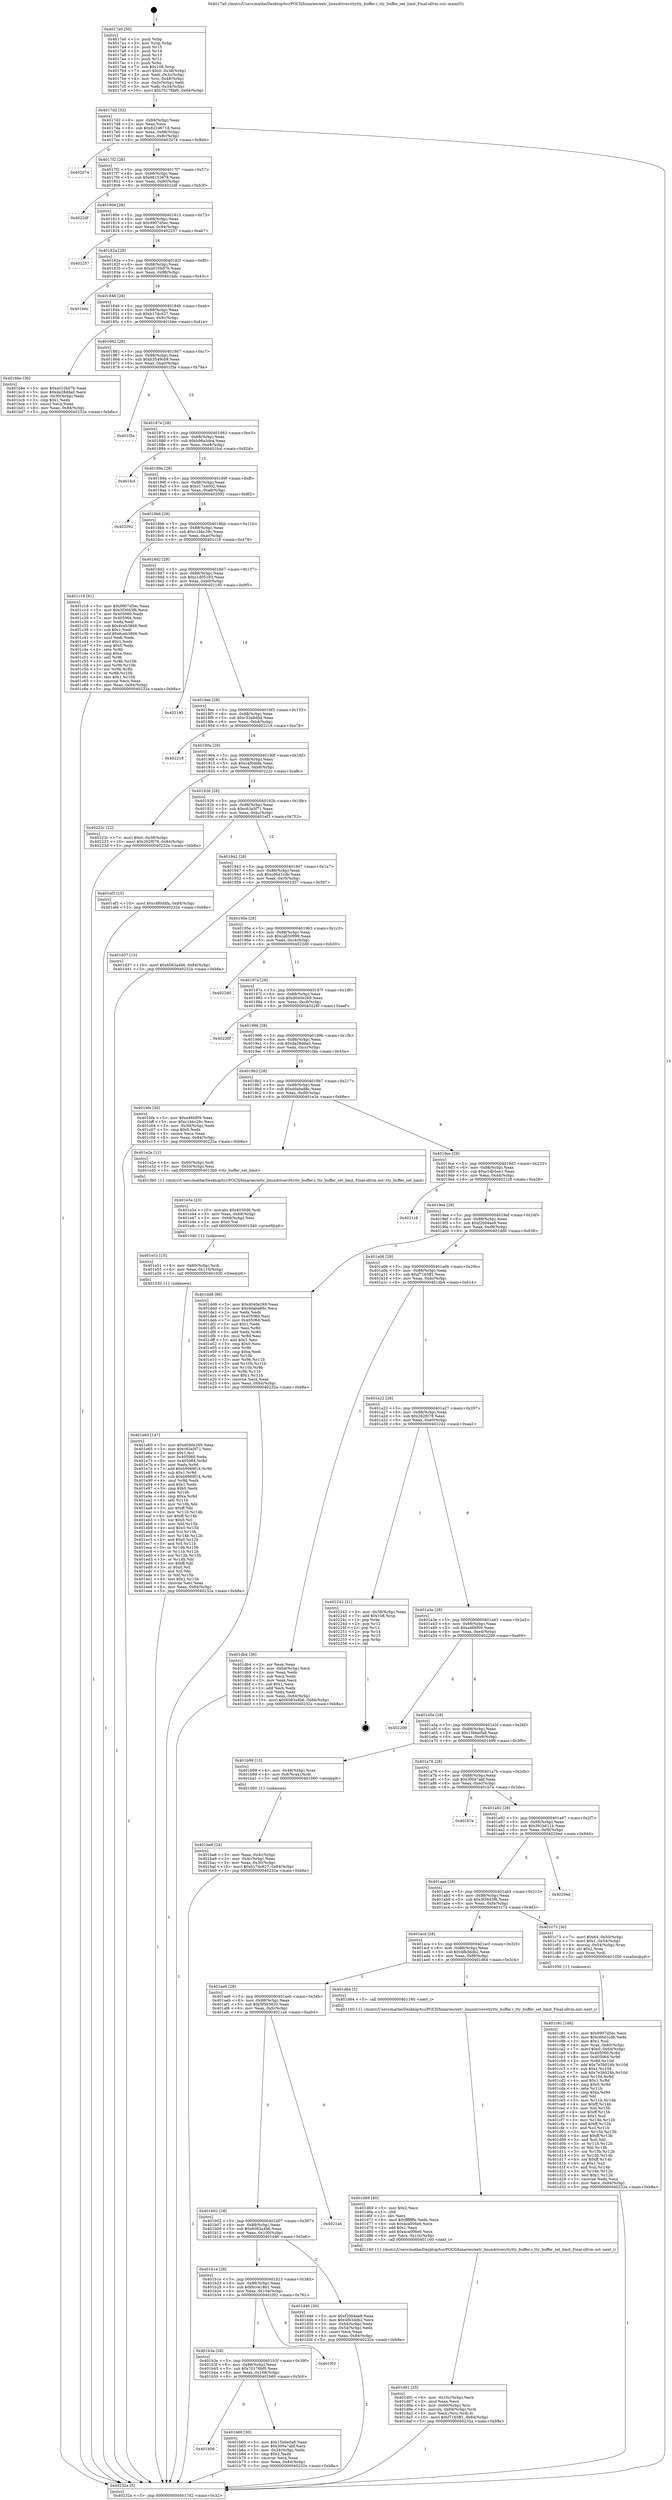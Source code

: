 digraph "0x4017a0" {
  label = "0x4017a0 (/mnt/c/Users/mathe/Desktop/tcc/POCII/binaries/extr_linuxdriversttytty_buffer.c_tty_buffer_set_limit_Final-ollvm.out::main(0))"
  labelloc = "t"
  node[shape=record]

  Entry [label="",width=0.3,height=0.3,shape=circle,fillcolor=black,style=filled]
  "0x4017d2" [label="{
     0x4017d2 [32]\l
     | [instrs]\l
     &nbsp;&nbsp;0x4017d2 \<+6\>: mov -0x84(%rbp),%eax\l
     &nbsp;&nbsp;0x4017d8 \<+2\>: mov %eax,%ecx\l
     &nbsp;&nbsp;0x4017da \<+6\>: sub $0x82246718,%ecx\l
     &nbsp;&nbsp;0x4017e0 \<+6\>: mov %eax,-0x88(%rbp)\l
     &nbsp;&nbsp;0x4017e6 \<+6\>: mov %ecx,-0x8c(%rbp)\l
     &nbsp;&nbsp;0x4017ec \<+6\>: je 0000000000402074 \<main+0x8d4\>\l
  }"]
  "0x402074" [label="{
     0x402074\l
  }", style=dashed]
  "0x4017f2" [label="{
     0x4017f2 [28]\l
     | [instrs]\l
     &nbsp;&nbsp;0x4017f2 \<+5\>: jmp 00000000004017f7 \<main+0x57\>\l
     &nbsp;&nbsp;0x4017f7 \<+6\>: mov -0x88(%rbp),%eax\l
     &nbsp;&nbsp;0x4017fd \<+5\>: sub $0x98152678,%eax\l
     &nbsp;&nbsp;0x401802 \<+6\>: mov %eax,-0x90(%rbp)\l
     &nbsp;&nbsp;0x401808 \<+6\>: je 00000000004022df \<main+0xb3f\>\l
  }"]
  Exit [label="",width=0.3,height=0.3,shape=circle,fillcolor=black,style=filled,peripheries=2]
  "0x4022df" [label="{
     0x4022df\l
  }", style=dashed]
  "0x40180e" [label="{
     0x40180e [28]\l
     | [instrs]\l
     &nbsp;&nbsp;0x40180e \<+5\>: jmp 0000000000401813 \<main+0x73\>\l
     &nbsp;&nbsp;0x401813 \<+6\>: mov -0x88(%rbp),%eax\l
     &nbsp;&nbsp;0x401819 \<+5\>: sub $0x9907d5ec,%eax\l
     &nbsp;&nbsp;0x40181e \<+6\>: mov %eax,-0x94(%rbp)\l
     &nbsp;&nbsp;0x401824 \<+6\>: je 0000000000402257 \<main+0xab7\>\l
  }"]
  "0x401e60" [label="{
     0x401e60 [147]\l
     | [instrs]\l
     &nbsp;&nbsp;0x401e60 \<+5\>: mov $0xd040e269,%eax\l
     &nbsp;&nbsp;0x401e65 \<+5\>: mov $0xc63a5f71,%esi\l
     &nbsp;&nbsp;0x401e6a \<+2\>: mov $0x1,%cl\l
     &nbsp;&nbsp;0x401e6c \<+7\>: mov 0x405060,%edx\l
     &nbsp;&nbsp;0x401e73 \<+8\>: mov 0x405064,%r8d\l
     &nbsp;&nbsp;0x401e7b \<+3\>: mov %edx,%r9d\l
     &nbsp;&nbsp;0x401e7e \<+7\>: add $0xb9969f14,%r9d\l
     &nbsp;&nbsp;0x401e85 \<+4\>: sub $0x1,%r9d\l
     &nbsp;&nbsp;0x401e89 \<+7\>: sub $0xb9969f14,%r9d\l
     &nbsp;&nbsp;0x401e90 \<+4\>: imul %r9d,%edx\l
     &nbsp;&nbsp;0x401e94 \<+3\>: and $0x1,%edx\l
     &nbsp;&nbsp;0x401e97 \<+3\>: cmp $0x0,%edx\l
     &nbsp;&nbsp;0x401e9a \<+4\>: sete %r10b\l
     &nbsp;&nbsp;0x401e9e \<+4\>: cmp $0xa,%r8d\l
     &nbsp;&nbsp;0x401ea2 \<+4\>: setl %r11b\l
     &nbsp;&nbsp;0x401ea6 \<+3\>: mov %r10b,%bl\l
     &nbsp;&nbsp;0x401ea9 \<+3\>: xor $0xff,%bl\l
     &nbsp;&nbsp;0x401eac \<+3\>: mov %r11b,%r14b\l
     &nbsp;&nbsp;0x401eaf \<+4\>: xor $0xff,%r14b\l
     &nbsp;&nbsp;0x401eb3 \<+3\>: xor $0x0,%cl\l
     &nbsp;&nbsp;0x401eb6 \<+3\>: mov %bl,%r15b\l
     &nbsp;&nbsp;0x401eb9 \<+4\>: and $0x0,%r15b\l
     &nbsp;&nbsp;0x401ebd \<+3\>: and %cl,%r10b\l
     &nbsp;&nbsp;0x401ec0 \<+3\>: mov %r14b,%r12b\l
     &nbsp;&nbsp;0x401ec3 \<+4\>: and $0x0,%r12b\l
     &nbsp;&nbsp;0x401ec7 \<+3\>: and %cl,%r11b\l
     &nbsp;&nbsp;0x401eca \<+3\>: or %r10b,%r15b\l
     &nbsp;&nbsp;0x401ecd \<+3\>: or %r11b,%r12b\l
     &nbsp;&nbsp;0x401ed0 \<+3\>: xor %r12b,%r15b\l
     &nbsp;&nbsp;0x401ed3 \<+3\>: or %r14b,%bl\l
     &nbsp;&nbsp;0x401ed6 \<+3\>: xor $0xff,%bl\l
     &nbsp;&nbsp;0x401ed9 \<+3\>: or $0x0,%cl\l
     &nbsp;&nbsp;0x401edc \<+2\>: and %cl,%bl\l
     &nbsp;&nbsp;0x401ede \<+3\>: or %bl,%r15b\l
     &nbsp;&nbsp;0x401ee1 \<+4\>: test $0x1,%r15b\l
     &nbsp;&nbsp;0x401ee5 \<+3\>: cmovne %esi,%eax\l
     &nbsp;&nbsp;0x401ee8 \<+6\>: mov %eax,-0x84(%rbp)\l
     &nbsp;&nbsp;0x401eee \<+5\>: jmp 000000000040232a \<main+0xb8a\>\l
  }"]
  "0x402257" [label="{
     0x402257\l
  }", style=dashed]
  "0x40182a" [label="{
     0x40182a [28]\l
     | [instrs]\l
     &nbsp;&nbsp;0x40182a \<+5\>: jmp 000000000040182f \<main+0x8f\>\l
     &nbsp;&nbsp;0x40182f \<+6\>: mov -0x88(%rbp),%eax\l
     &nbsp;&nbsp;0x401835 \<+5\>: sub $0xa010b07b,%eax\l
     &nbsp;&nbsp;0x40183a \<+6\>: mov %eax,-0x98(%rbp)\l
     &nbsp;&nbsp;0x401840 \<+6\>: je 0000000000401bdc \<main+0x43c\>\l
  }"]
  "0x401e51" [label="{
     0x401e51 [15]\l
     | [instrs]\l
     &nbsp;&nbsp;0x401e51 \<+4\>: mov -0x60(%rbp),%rdi\l
     &nbsp;&nbsp;0x401e55 \<+6\>: mov %eax,-0x110(%rbp)\l
     &nbsp;&nbsp;0x401e5b \<+5\>: call 0000000000401030 \<free@plt\>\l
     | [calls]\l
     &nbsp;&nbsp;0x401030 \{1\} (unknown)\l
  }"]
  "0x401bdc" [label="{
     0x401bdc\l
  }", style=dashed]
  "0x401846" [label="{
     0x401846 [28]\l
     | [instrs]\l
     &nbsp;&nbsp;0x401846 \<+5\>: jmp 000000000040184b \<main+0xab\>\l
     &nbsp;&nbsp;0x40184b \<+6\>: mov -0x88(%rbp),%eax\l
     &nbsp;&nbsp;0x401851 \<+5\>: sub $0xb17dc627,%eax\l
     &nbsp;&nbsp;0x401856 \<+6\>: mov %eax,-0x9c(%rbp)\l
     &nbsp;&nbsp;0x40185c \<+6\>: je 0000000000401bbe \<main+0x41e\>\l
  }"]
  "0x401e3a" [label="{
     0x401e3a [23]\l
     | [instrs]\l
     &nbsp;&nbsp;0x401e3a \<+10\>: movabs $0x4030d6,%rdi\l
     &nbsp;&nbsp;0x401e44 \<+3\>: mov %eax,-0x68(%rbp)\l
     &nbsp;&nbsp;0x401e47 \<+3\>: mov -0x68(%rbp),%esi\l
     &nbsp;&nbsp;0x401e4a \<+2\>: mov $0x0,%al\l
     &nbsp;&nbsp;0x401e4c \<+5\>: call 0000000000401040 \<printf@plt\>\l
     | [calls]\l
     &nbsp;&nbsp;0x401040 \{1\} (unknown)\l
  }"]
  "0x401bbe" [label="{
     0x401bbe [30]\l
     | [instrs]\l
     &nbsp;&nbsp;0x401bbe \<+5\>: mov $0xa010b07b,%eax\l
     &nbsp;&nbsp;0x401bc3 \<+5\>: mov $0xda28dda0,%ecx\l
     &nbsp;&nbsp;0x401bc8 \<+3\>: mov -0x30(%rbp),%edx\l
     &nbsp;&nbsp;0x401bcb \<+3\>: cmp $0x1,%edx\l
     &nbsp;&nbsp;0x401bce \<+3\>: cmovl %ecx,%eax\l
     &nbsp;&nbsp;0x401bd1 \<+6\>: mov %eax,-0x84(%rbp)\l
     &nbsp;&nbsp;0x401bd7 \<+5\>: jmp 000000000040232a \<main+0xb8a\>\l
  }"]
  "0x401862" [label="{
     0x401862 [28]\l
     | [instrs]\l
     &nbsp;&nbsp;0x401862 \<+5\>: jmp 0000000000401867 \<main+0xc7\>\l
     &nbsp;&nbsp;0x401867 \<+6\>: mov -0x88(%rbp),%eax\l
     &nbsp;&nbsp;0x40186d \<+5\>: sub $0xb3549c09,%eax\l
     &nbsp;&nbsp;0x401872 \<+6\>: mov %eax,-0xa0(%rbp)\l
     &nbsp;&nbsp;0x401878 \<+6\>: je 0000000000401f3a \<main+0x79a\>\l
  }"]
  "0x401d91" [label="{
     0x401d91 [35]\l
     | [instrs]\l
     &nbsp;&nbsp;0x401d91 \<+6\>: mov -0x10c(%rbp),%ecx\l
     &nbsp;&nbsp;0x401d97 \<+3\>: imul %eax,%ecx\l
     &nbsp;&nbsp;0x401d9a \<+4\>: mov -0x60(%rbp),%rsi\l
     &nbsp;&nbsp;0x401d9e \<+4\>: movslq -0x64(%rbp),%rdi\l
     &nbsp;&nbsp;0x401da2 \<+3\>: mov %ecx,(%rsi,%rdi,4)\l
     &nbsp;&nbsp;0x401da5 \<+10\>: movl $0xf7165ff1,-0x84(%rbp)\l
     &nbsp;&nbsp;0x401daf \<+5\>: jmp 000000000040232a \<main+0xb8a\>\l
  }"]
  "0x401f3a" [label="{
     0x401f3a\l
  }", style=dashed]
  "0x40187e" [label="{
     0x40187e [28]\l
     | [instrs]\l
     &nbsp;&nbsp;0x40187e \<+5\>: jmp 0000000000401883 \<main+0xe3\>\l
     &nbsp;&nbsp;0x401883 \<+6\>: mov -0x88(%rbp),%eax\l
     &nbsp;&nbsp;0x401889 \<+5\>: sub $0xb96a3dea,%eax\l
     &nbsp;&nbsp;0x40188e \<+6\>: mov %eax,-0xa4(%rbp)\l
     &nbsp;&nbsp;0x401894 \<+6\>: je 0000000000401fcd \<main+0x82d\>\l
  }"]
  "0x401d69" [label="{
     0x401d69 [40]\l
     | [instrs]\l
     &nbsp;&nbsp;0x401d69 \<+5\>: mov $0x2,%ecx\l
     &nbsp;&nbsp;0x401d6e \<+1\>: cltd\l
     &nbsp;&nbsp;0x401d6f \<+2\>: idiv %ecx\l
     &nbsp;&nbsp;0x401d71 \<+6\>: imul $0xfffffffe,%edx,%ecx\l
     &nbsp;&nbsp;0x401d77 \<+6\>: sub $0xaca006e0,%ecx\l
     &nbsp;&nbsp;0x401d7d \<+3\>: add $0x1,%ecx\l
     &nbsp;&nbsp;0x401d80 \<+6\>: add $0xaca006e0,%ecx\l
     &nbsp;&nbsp;0x401d86 \<+6\>: mov %ecx,-0x10c(%rbp)\l
     &nbsp;&nbsp;0x401d8c \<+5\>: call 0000000000401160 \<next_i\>\l
     | [calls]\l
     &nbsp;&nbsp;0x401160 \{1\} (/mnt/c/Users/mathe/Desktop/tcc/POCII/binaries/extr_linuxdriversttytty_buffer.c_tty_buffer_set_limit_Final-ollvm.out::next_i)\l
  }"]
  "0x401fcd" [label="{
     0x401fcd\l
  }", style=dashed]
  "0x40189a" [label="{
     0x40189a [28]\l
     | [instrs]\l
     &nbsp;&nbsp;0x40189a \<+5\>: jmp 000000000040189f \<main+0xff\>\l
     &nbsp;&nbsp;0x40189f \<+6\>: mov -0x88(%rbp),%eax\l
     &nbsp;&nbsp;0x4018a5 \<+5\>: sub $0xc17a4002,%eax\l
     &nbsp;&nbsp;0x4018aa \<+6\>: mov %eax,-0xa8(%rbp)\l
     &nbsp;&nbsp;0x4018b0 \<+6\>: je 0000000000402092 \<main+0x8f2\>\l
  }"]
  "0x401c91" [label="{
     0x401c91 [166]\l
     | [instrs]\l
     &nbsp;&nbsp;0x401c91 \<+5\>: mov $0x9907d5ec,%ecx\l
     &nbsp;&nbsp;0x401c96 \<+5\>: mov $0xc66d1cdb,%edx\l
     &nbsp;&nbsp;0x401c9b \<+3\>: mov $0x1,%sil\l
     &nbsp;&nbsp;0x401c9e \<+4\>: mov %rax,-0x60(%rbp)\l
     &nbsp;&nbsp;0x401ca2 \<+7\>: movl $0x0,-0x64(%rbp)\l
     &nbsp;&nbsp;0x401ca9 \<+8\>: mov 0x405060,%r8d\l
     &nbsp;&nbsp;0x401cb1 \<+8\>: mov 0x405064,%r9d\l
     &nbsp;&nbsp;0x401cb9 \<+3\>: mov %r8d,%r10d\l
     &nbsp;&nbsp;0x401cbc \<+7\>: add $0x7e3b024b,%r10d\l
     &nbsp;&nbsp;0x401cc3 \<+4\>: sub $0x1,%r10d\l
     &nbsp;&nbsp;0x401cc7 \<+7\>: sub $0x7e3b024b,%r10d\l
     &nbsp;&nbsp;0x401cce \<+4\>: imul %r10d,%r8d\l
     &nbsp;&nbsp;0x401cd2 \<+4\>: and $0x1,%r8d\l
     &nbsp;&nbsp;0x401cd6 \<+4\>: cmp $0x0,%r8d\l
     &nbsp;&nbsp;0x401cda \<+4\>: sete %r11b\l
     &nbsp;&nbsp;0x401cde \<+4\>: cmp $0xa,%r9d\l
     &nbsp;&nbsp;0x401ce2 \<+3\>: setl %bl\l
     &nbsp;&nbsp;0x401ce5 \<+3\>: mov %r11b,%r14b\l
     &nbsp;&nbsp;0x401ce8 \<+4\>: xor $0xff,%r14b\l
     &nbsp;&nbsp;0x401cec \<+3\>: mov %bl,%r15b\l
     &nbsp;&nbsp;0x401cef \<+4\>: xor $0xff,%r15b\l
     &nbsp;&nbsp;0x401cf3 \<+4\>: xor $0x1,%sil\l
     &nbsp;&nbsp;0x401cf7 \<+3\>: mov %r14b,%r12b\l
     &nbsp;&nbsp;0x401cfa \<+4\>: and $0xff,%r12b\l
     &nbsp;&nbsp;0x401cfe \<+3\>: and %sil,%r11b\l
     &nbsp;&nbsp;0x401d01 \<+3\>: mov %r15b,%r13b\l
     &nbsp;&nbsp;0x401d04 \<+4\>: and $0xff,%r13b\l
     &nbsp;&nbsp;0x401d08 \<+3\>: and %sil,%bl\l
     &nbsp;&nbsp;0x401d0b \<+3\>: or %r11b,%r12b\l
     &nbsp;&nbsp;0x401d0e \<+3\>: or %bl,%r13b\l
     &nbsp;&nbsp;0x401d11 \<+3\>: xor %r13b,%r12b\l
     &nbsp;&nbsp;0x401d14 \<+3\>: or %r15b,%r14b\l
     &nbsp;&nbsp;0x401d17 \<+4\>: xor $0xff,%r14b\l
     &nbsp;&nbsp;0x401d1b \<+4\>: or $0x1,%sil\l
     &nbsp;&nbsp;0x401d1f \<+3\>: and %sil,%r14b\l
     &nbsp;&nbsp;0x401d22 \<+3\>: or %r14b,%r12b\l
     &nbsp;&nbsp;0x401d25 \<+4\>: test $0x1,%r12b\l
     &nbsp;&nbsp;0x401d29 \<+3\>: cmovne %edx,%ecx\l
     &nbsp;&nbsp;0x401d2c \<+6\>: mov %ecx,-0x84(%rbp)\l
     &nbsp;&nbsp;0x401d32 \<+5\>: jmp 000000000040232a \<main+0xb8a\>\l
  }"]
  "0x402092" [label="{
     0x402092\l
  }", style=dashed]
  "0x4018b6" [label="{
     0x4018b6 [28]\l
     | [instrs]\l
     &nbsp;&nbsp;0x4018b6 \<+5\>: jmp 00000000004018bb \<main+0x11b\>\l
     &nbsp;&nbsp;0x4018bb \<+6\>: mov -0x88(%rbp),%eax\l
     &nbsp;&nbsp;0x4018c1 \<+5\>: sub $0xc1bbc29c,%eax\l
     &nbsp;&nbsp;0x4018c6 \<+6\>: mov %eax,-0xac(%rbp)\l
     &nbsp;&nbsp;0x4018cc \<+6\>: je 0000000000401c18 \<main+0x478\>\l
  }"]
  "0x401ba6" [label="{
     0x401ba6 [24]\l
     | [instrs]\l
     &nbsp;&nbsp;0x401ba6 \<+3\>: mov %eax,-0x4c(%rbp)\l
     &nbsp;&nbsp;0x401ba9 \<+3\>: mov -0x4c(%rbp),%eax\l
     &nbsp;&nbsp;0x401bac \<+3\>: mov %eax,-0x30(%rbp)\l
     &nbsp;&nbsp;0x401baf \<+10\>: movl $0xb17dc627,-0x84(%rbp)\l
     &nbsp;&nbsp;0x401bb9 \<+5\>: jmp 000000000040232a \<main+0xb8a\>\l
  }"]
  "0x401c18" [label="{
     0x401c18 [91]\l
     | [instrs]\l
     &nbsp;&nbsp;0x401c18 \<+5\>: mov $0x9907d5ec,%eax\l
     &nbsp;&nbsp;0x401c1d \<+5\>: mov $0x3f36d3f6,%ecx\l
     &nbsp;&nbsp;0x401c22 \<+7\>: mov 0x405060,%edx\l
     &nbsp;&nbsp;0x401c29 \<+7\>: mov 0x405064,%esi\l
     &nbsp;&nbsp;0x401c30 \<+2\>: mov %edx,%edi\l
     &nbsp;&nbsp;0x401c32 \<+6\>: sub $0x6ceb3866,%edi\l
     &nbsp;&nbsp;0x401c38 \<+3\>: sub $0x1,%edi\l
     &nbsp;&nbsp;0x401c3b \<+6\>: add $0x6ceb3866,%edi\l
     &nbsp;&nbsp;0x401c41 \<+3\>: imul %edi,%edx\l
     &nbsp;&nbsp;0x401c44 \<+3\>: and $0x1,%edx\l
     &nbsp;&nbsp;0x401c47 \<+3\>: cmp $0x0,%edx\l
     &nbsp;&nbsp;0x401c4a \<+4\>: sete %r8b\l
     &nbsp;&nbsp;0x401c4e \<+3\>: cmp $0xa,%esi\l
     &nbsp;&nbsp;0x401c51 \<+4\>: setl %r9b\l
     &nbsp;&nbsp;0x401c55 \<+3\>: mov %r8b,%r10b\l
     &nbsp;&nbsp;0x401c58 \<+3\>: and %r9b,%r10b\l
     &nbsp;&nbsp;0x401c5b \<+3\>: xor %r9b,%r8b\l
     &nbsp;&nbsp;0x401c5e \<+3\>: or %r8b,%r10b\l
     &nbsp;&nbsp;0x401c61 \<+4\>: test $0x1,%r10b\l
     &nbsp;&nbsp;0x401c65 \<+3\>: cmovne %ecx,%eax\l
     &nbsp;&nbsp;0x401c68 \<+6\>: mov %eax,-0x84(%rbp)\l
     &nbsp;&nbsp;0x401c6e \<+5\>: jmp 000000000040232a \<main+0xb8a\>\l
  }"]
  "0x4018d2" [label="{
     0x4018d2 [28]\l
     | [instrs]\l
     &nbsp;&nbsp;0x4018d2 \<+5\>: jmp 00000000004018d7 \<main+0x137\>\l
     &nbsp;&nbsp;0x4018d7 \<+6\>: mov -0x88(%rbp),%eax\l
     &nbsp;&nbsp;0x4018dd \<+5\>: sub $0xc1d05183,%eax\l
     &nbsp;&nbsp;0x4018e2 \<+6\>: mov %eax,-0xb0(%rbp)\l
     &nbsp;&nbsp;0x4018e8 \<+6\>: je 0000000000402195 \<main+0x9f5\>\l
  }"]
  "0x4017a0" [label="{
     0x4017a0 [50]\l
     | [instrs]\l
     &nbsp;&nbsp;0x4017a0 \<+1\>: push %rbp\l
     &nbsp;&nbsp;0x4017a1 \<+3\>: mov %rsp,%rbp\l
     &nbsp;&nbsp;0x4017a4 \<+2\>: push %r15\l
     &nbsp;&nbsp;0x4017a6 \<+2\>: push %r14\l
     &nbsp;&nbsp;0x4017a8 \<+2\>: push %r13\l
     &nbsp;&nbsp;0x4017aa \<+2\>: push %r12\l
     &nbsp;&nbsp;0x4017ac \<+1\>: push %rbx\l
     &nbsp;&nbsp;0x4017ad \<+7\>: sub $0x108,%rsp\l
     &nbsp;&nbsp;0x4017b4 \<+7\>: movl $0x0,-0x38(%rbp)\l
     &nbsp;&nbsp;0x4017bb \<+3\>: mov %edi,-0x3c(%rbp)\l
     &nbsp;&nbsp;0x4017be \<+4\>: mov %rsi,-0x48(%rbp)\l
     &nbsp;&nbsp;0x4017c2 \<+3\>: mov -0x3c(%rbp),%edi\l
     &nbsp;&nbsp;0x4017c5 \<+3\>: mov %edi,-0x34(%rbp)\l
     &nbsp;&nbsp;0x4017c8 \<+10\>: movl $0x70176bf0,-0x84(%rbp)\l
  }"]
  "0x402195" [label="{
     0x402195\l
  }", style=dashed]
  "0x4018ee" [label="{
     0x4018ee [28]\l
     | [instrs]\l
     &nbsp;&nbsp;0x4018ee \<+5\>: jmp 00000000004018f3 \<main+0x153\>\l
     &nbsp;&nbsp;0x4018f3 \<+6\>: mov -0x88(%rbp),%eax\l
     &nbsp;&nbsp;0x4018f9 \<+5\>: sub $0xc33a6d0d,%eax\l
     &nbsp;&nbsp;0x4018fe \<+6\>: mov %eax,-0xb4(%rbp)\l
     &nbsp;&nbsp;0x401904 \<+6\>: je 0000000000402218 \<main+0xa78\>\l
  }"]
  "0x40232a" [label="{
     0x40232a [5]\l
     | [instrs]\l
     &nbsp;&nbsp;0x40232a \<+5\>: jmp 00000000004017d2 \<main+0x32\>\l
  }"]
  "0x402218" [label="{
     0x402218\l
  }", style=dashed]
  "0x40190a" [label="{
     0x40190a [28]\l
     | [instrs]\l
     &nbsp;&nbsp;0x40190a \<+5\>: jmp 000000000040190f \<main+0x16f\>\l
     &nbsp;&nbsp;0x40190f \<+6\>: mov -0x88(%rbp),%eax\l
     &nbsp;&nbsp;0x401915 \<+5\>: sub $0xc4f0ddfa,%eax\l
     &nbsp;&nbsp;0x40191a \<+6\>: mov %eax,-0xb8(%rbp)\l
     &nbsp;&nbsp;0x401920 \<+6\>: je 000000000040222c \<main+0xa8c\>\l
  }"]
  "0x401b56" [label="{
     0x401b56\l
  }", style=dashed]
  "0x40222c" [label="{
     0x40222c [22]\l
     | [instrs]\l
     &nbsp;&nbsp;0x40222c \<+7\>: movl $0x0,-0x38(%rbp)\l
     &nbsp;&nbsp;0x402233 \<+10\>: movl $0x262f078,-0x84(%rbp)\l
     &nbsp;&nbsp;0x40223d \<+5\>: jmp 000000000040232a \<main+0xb8a\>\l
  }"]
  "0x401926" [label="{
     0x401926 [28]\l
     | [instrs]\l
     &nbsp;&nbsp;0x401926 \<+5\>: jmp 000000000040192b \<main+0x18b\>\l
     &nbsp;&nbsp;0x40192b \<+6\>: mov -0x88(%rbp),%eax\l
     &nbsp;&nbsp;0x401931 \<+5\>: sub $0xc63a5f71,%eax\l
     &nbsp;&nbsp;0x401936 \<+6\>: mov %eax,-0xbc(%rbp)\l
     &nbsp;&nbsp;0x40193c \<+6\>: je 0000000000401ef3 \<main+0x753\>\l
  }"]
  "0x401b60" [label="{
     0x401b60 [30]\l
     | [instrs]\l
     &nbsp;&nbsp;0x401b60 \<+5\>: mov $0x15bbe0a8,%eax\l
     &nbsp;&nbsp;0x401b65 \<+5\>: mov $0x300a7abf,%ecx\l
     &nbsp;&nbsp;0x401b6a \<+3\>: mov -0x34(%rbp),%edx\l
     &nbsp;&nbsp;0x401b6d \<+3\>: cmp $0x2,%edx\l
     &nbsp;&nbsp;0x401b70 \<+3\>: cmovne %ecx,%eax\l
     &nbsp;&nbsp;0x401b73 \<+6\>: mov %eax,-0x84(%rbp)\l
     &nbsp;&nbsp;0x401b79 \<+5\>: jmp 000000000040232a \<main+0xb8a\>\l
  }"]
  "0x401ef3" [label="{
     0x401ef3 [15]\l
     | [instrs]\l
     &nbsp;&nbsp;0x401ef3 \<+10\>: movl $0xc4f0ddfa,-0x84(%rbp)\l
     &nbsp;&nbsp;0x401efd \<+5\>: jmp 000000000040232a \<main+0xb8a\>\l
  }"]
  "0x401942" [label="{
     0x401942 [28]\l
     | [instrs]\l
     &nbsp;&nbsp;0x401942 \<+5\>: jmp 0000000000401947 \<main+0x1a7\>\l
     &nbsp;&nbsp;0x401947 \<+6\>: mov -0x88(%rbp),%eax\l
     &nbsp;&nbsp;0x40194d \<+5\>: sub $0xc66d1cdb,%eax\l
     &nbsp;&nbsp;0x401952 \<+6\>: mov %eax,-0xc0(%rbp)\l
     &nbsp;&nbsp;0x401958 \<+6\>: je 0000000000401d37 \<main+0x597\>\l
  }"]
  "0x401b3a" [label="{
     0x401b3a [28]\l
     | [instrs]\l
     &nbsp;&nbsp;0x401b3a \<+5\>: jmp 0000000000401b3f \<main+0x39f\>\l
     &nbsp;&nbsp;0x401b3f \<+6\>: mov -0x88(%rbp),%eax\l
     &nbsp;&nbsp;0x401b45 \<+5\>: sub $0x70176bf0,%eax\l
     &nbsp;&nbsp;0x401b4a \<+6\>: mov %eax,-0x108(%rbp)\l
     &nbsp;&nbsp;0x401b50 \<+6\>: je 0000000000401b60 \<main+0x3c0\>\l
  }"]
  "0x401d37" [label="{
     0x401d37 [15]\l
     | [instrs]\l
     &nbsp;&nbsp;0x401d37 \<+10\>: movl $0x6083a4b6,-0x84(%rbp)\l
     &nbsp;&nbsp;0x401d41 \<+5\>: jmp 000000000040232a \<main+0xb8a\>\l
  }"]
  "0x40195e" [label="{
     0x40195e [28]\l
     | [instrs]\l
     &nbsp;&nbsp;0x40195e \<+5\>: jmp 0000000000401963 \<main+0x1c3\>\l
     &nbsp;&nbsp;0x401963 \<+6\>: mov -0x88(%rbp),%eax\l
     &nbsp;&nbsp;0x401969 \<+5\>: sub $0xca050999,%eax\l
     &nbsp;&nbsp;0x40196e \<+6\>: mov %eax,-0xc4(%rbp)\l
     &nbsp;&nbsp;0x401974 \<+6\>: je 00000000004022d0 \<main+0xb30\>\l
  }"]
  "0x401f02" [label="{
     0x401f02\l
  }", style=dashed]
  "0x4022d0" [label="{
     0x4022d0\l
  }", style=dashed]
  "0x40197a" [label="{
     0x40197a [28]\l
     | [instrs]\l
     &nbsp;&nbsp;0x40197a \<+5\>: jmp 000000000040197f \<main+0x1df\>\l
     &nbsp;&nbsp;0x40197f \<+6\>: mov -0x88(%rbp),%eax\l
     &nbsp;&nbsp;0x401985 \<+5\>: sub $0xd040e269,%eax\l
     &nbsp;&nbsp;0x40198a \<+6\>: mov %eax,-0xc8(%rbp)\l
     &nbsp;&nbsp;0x401990 \<+6\>: je 000000000040228f \<main+0xaef\>\l
  }"]
  "0x401b1e" [label="{
     0x401b1e [28]\l
     | [instrs]\l
     &nbsp;&nbsp;0x401b1e \<+5\>: jmp 0000000000401b23 \<main+0x383\>\l
     &nbsp;&nbsp;0x401b23 \<+6\>: mov -0x88(%rbp),%eax\l
     &nbsp;&nbsp;0x401b29 \<+5\>: sub $0x6cce18b1,%eax\l
     &nbsp;&nbsp;0x401b2e \<+6\>: mov %eax,-0x104(%rbp)\l
     &nbsp;&nbsp;0x401b34 \<+6\>: je 0000000000401f02 \<main+0x762\>\l
  }"]
  "0x40228f" [label="{
     0x40228f\l
  }", style=dashed]
  "0x401996" [label="{
     0x401996 [28]\l
     | [instrs]\l
     &nbsp;&nbsp;0x401996 \<+5\>: jmp 000000000040199b \<main+0x1fb\>\l
     &nbsp;&nbsp;0x40199b \<+6\>: mov -0x88(%rbp),%eax\l
     &nbsp;&nbsp;0x4019a1 \<+5\>: sub $0xda28dda0,%eax\l
     &nbsp;&nbsp;0x4019a6 \<+6\>: mov %eax,-0xcc(%rbp)\l
     &nbsp;&nbsp;0x4019ac \<+6\>: je 0000000000401bfa \<main+0x45a\>\l
  }"]
  "0x401d46" [label="{
     0x401d46 [30]\l
     | [instrs]\l
     &nbsp;&nbsp;0x401d46 \<+5\>: mov $0xf2004ae9,%eax\l
     &nbsp;&nbsp;0x401d4b \<+5\>: mov $0x4fb3ddb2,%ecx\l
     &nbsp;&nbsp;0x401d50 \<+3\>: mov -0x64(%rbp),%edx\l
     &nbsp;&nbsp;0x401d53 \<+3\>: cmp -0x54(%rbp),%edx\l
     &nbsp;&nbsp;0x401d56 \<+3\>: cmovl %ecx,%eax\l
     &nbsp;&nbsp;0x401d59 \<+6\>: mov %eax,-0x84(%rbp)\l
     &nbsp;&nbsp;0x401d5f \<+5\>: jmp 000000000040232a \<main+0xb8a\>\l
  }"]
  "0x401bfa" [label="{
     0x401bfa [30]\l
     | [instrs]\l
     &nbsp;&nbsp;0x401bfa \<+5\>: mov $0xa46bf09,%eax\l
     &nbsp;&nbsp;0x401bff \<+5\>: mov $0xc1bbc29c,%ecx\l
     &nbsp;&nbsp;0x401c04 \<+3\>: mov -0x30(%rbp),%edx\l
     &nbsp;&nbsp;0x401c07 \<+3\>: cmp $0x0,%edx\l
     &nbsp;&nbsp;0x401c0a \<+3\>: cmove %ecx,%eax\l
     &nbsp;&nbsp;0x401c0d \<+6\>: mov %eax,-0x84(%rbp)\l
     &nbsp;&nbsp;0x401c13 \<+5\>: jmp 000000000040232a \<main+0xb8a\>\l
  }"]
  "0x4019b2" [label="{
     0x4019b2 [28]\l
     | [instrs]\l
     &nbsp;&nbsp;0x4019b2 \<+5\>: jmp 00000000004019b7 \<main+0x217\>\l
     &nbsp;&nbsp;0x4019b7 \<+6\>: mov -0x88(%rbp),%eax\l
     &nbsp;&nbsp;0x4019bd \<+5\>: sub $0xddaba88c,%eax\l
     &nbsp;&nbsp;0x4019c2 \<+6\>: mov %eax,-0xd0(%rbp)\l
     &nbsp;&nbsp;0x4019c8 \<+6\>: je 0000000000401e2e \<main+0x68e\>\l
  }"]
  "0x401b02" [label="{
     0x401b02 [28]\l
     | [instrs]\l
     &nbsp;&nbsp;0x401b02 \<+5\>: jmp 0000000000401b07 \<main+0x367\>\l
     &nbsp;&nbsp;0x401b07 \<+6\>: mov -0x88(%rbp),%eax\l
     &nbsp;&nbsp;0x401b0d \<+5\>: sub $0x6083a4b6,%eax\l
     &nbsp;&nbsp;0x401b12 \<+6\>: mov %eax,-0x100(%rbp)\l
     &nbsp;&nbsp;0x401b18 \<+6\>: je 0000000000401d46 \<main+0x5a6\>\l
  }"]
  "0x401e2e" [label="{
     0x401e2e [12]\l
     | [instrs]\l
     &nbsp;&nbsp;0x401e2e \<+4\>: mov -0x60(%rbp),%rdi\l
     &nbsp;&nbsp;0x401e32 \<+3\>: mov -0x50(%rbp),%esi\l
     &nbsp;&nbsp;0x401e35 \<+5\>: call 00000000004013b0 \<tty_buffer_set_limit\>\l
     | [calls]\l
     &nbsp;&nbsp;0x4013b0 \{1\} (/mnt/c/Users/mathe/Desktop/tcc/POCII/binaries/extr_linuxdriversttytty_buffer.c_tty_buffer_set_limit_Final-ollvm.out::tty_buffer_set_limit)\l
  }"]
  "0x4019ce" [label="{
     0x4019ce [28]\l
     | [instrs]\l
     &nbsp;&nbsp;0x4019ce \<+5\>: jmp 00000000004019d3 \<main+0x233\>\l
     &nbsp;&nbsp;0x4019d3 \<+6\>: mov -0x88(%rbp),%eax\l
     &nbsp;&nbsp;0x4019d9 \<+5\>: sub $0xe1db5ae1,%eax\l
     &nbsp;&nbsp;0x4019de \<+6\>: mov %eax,-0xd4(%rbp)\l
     &nbsp;&nbsp;0x4019e4 \<+6\>: je 00000000004021c8 \<main+0xa28\>\l
  }"]
  "0x4021a4" [label="{
     0x4021a4\l
  }", style=dashed]
  "0x4021c8" [label="{
     0x4021c8\l
  }", style=dashed]
  "0x4019ea" [label="{
     0x4019ea [28]\l
     | [instrs]\l
     &nbsp;&nbsp;0x4019ea \<+5\>: jmp 00000000004019ef \<main+0x24f\>\l
     &nbsp;&nbsp;0x4019ef \<+6\>: mov -0x88(%rbp),%eax\l
     &nbsp;&nbsp;0x4019f5 \<+5\>: sub $0xf2004ae9,%eax\l
     &nbsp;&nbsp;0x4019fa \<+6\>: mov %eax,-0xd8(%rbp)\l
     &nbsp;&nbsp;0x401a00 \<+6\>: je 0000000000401dd8 \<main+0x638\>\l
  }"]
  "0x401ae6" [label="{
     0x401ae6 [28]\l
     | [instrs]\l
     &nbsp;&nbsp;0x401ae6 \<+5\>: jmp 0000000000401aeb \<main+0x34b\>\l
     &nbsp;&nbsp;0x401aeb \<+6\>: mov -0x88(%rbp),%eax\l
     &nbsp;&nbsp;0x401af1 \<+5\>: sub $0x5f563820,%eax\l
     &nbsp;&nbsp;0x401af6 \<+6\>: mov %eax,-0xfc(%rbp)\l
     &nbsp;&nbsp;0x401afc \<+6\>: je 00000000004021a4 \<main+0xa04\>\l
  }"]
  "0x401dd8" [label="{
     0x401dd8 [86]\l
     | [instrs]\l
     &nbsp;&nbsp;0x401dd8 \<+5\>: mov $0xd040e269,%eax\l
     &nbsp;&nbsp;0x401ddd \<+5\>: mov $0xddaba88c,%ecx\l
     &nbsp;&nbsp;0x401de2 \<+2\>: xor %edx,%edx\l
     &nbsp;&nbsp;0x401de4 \<+7\>: mov 0x405060,%esi\l
     &nbsp;&nbsp;0x401deb \<+7\>: mov 0x405064,%edi\l
     &nbsp;&nbsp;0x401df2 \<+3\>: sub $0x1,%edx\l
     &nbsp;&nbsp;0x401df5 \<+3\>: mov %esi,%r8d\l
     &nbsp;&nbsp;0x401df8 \<+3\>: add %edx,%r8d\l
     &nbsp;&nbsp;0x401dfb \<+4\>: imul %r8d,%esi\l
     &nbsp;&nbsp;0x401dff \<+3\>: and $0x1,%esi\l
     &nbsp;&nbsp;0x401e02 \<+3\>: cmp $0x0,%esi\l
     &nbsp;&nbsp;0x401e05 \<+4\>: sete %r9b\l
     &nbsp;&nbsp;0x401e09 \<+3\>: cmp $0xa,%edi\l
     &nbsp;&nbsp;0x401e0c \<+4\>: setl %r10b\l
     &nbsp;&nbsp;0x401e10 \<+3\>: mov %r9b,%r11b\l
     &nbsp;&nbsp;0x401e13 \<+3\>: and %r10b,%r11b\l
     &nbsp;&nbsp;0x401e16 \<+3\>: xor %r10b,%r9b\l
     &nbsp;&nbsp;0x401e19 \<+3\>: or %r9b,%r11b\l
     &nbsp;&nbsp;0x401e1c \<+4\>: test $0x1,%r11b\l
     &nbsp;&nbsp;0x401e20 \<+3\>: cmovne %ecx,%eax\l
     &nbsp;&nbsp;0x401e23 \<+6\>: mov %eax,-0x84(%rbp)\l
     &nbsp;&nbsp;0x401e29 \<+5\>: jmp 000000000040232a \<main+0xb8a\>\l
  }"]
  "0x401a06" [label="{
     0x401a06 [28]\l
     | [instrs]\l
     &nbsp;&nbsp;0x401a06 \<+5\>: jmp 0000000000401a0b \<main+0x26b\>\l
     &nbsp;&nbsp;0x401a0b \<+6\>: mov -0x88(%rbp),%eax\l
     &nbsp;&nbsp;0x401a11 \<+5\>: sub $0xf7165ff1,%eax\l
     &nbsp;&nbsp;0x401a16 \<+6\>: mov %eax,-0xdc(%rbp)\l
     &nbsp;&nbsp;0x401a1c \<+6\>: je 0000000000401db4 \<main+0x614\>\l
  }"]
  "0x401d64" [label="{
     0x401d64 [5]\l
     | [instrs]\l
     &nbsp;&nbsp;0x401d64 \<+5\>: call 0000000000401160 \<next_i\>\l
     | [calls]\l
     &nbsp;&nbsp;0x401160 \{1\} (/mnt/c/Users/mathe/Desktop/tcc/POCII/binaries/extr_linuxdriversttytty_buffer.c_tty_buffer_set_limit_Final-ollvm.out::next_i)\l
  }"]
  "0x401db4" [label="{
     0x401db4 [36]\l
     | [instrs]\l
     &nbsp;&nbsp;0x401db4 \<+2\>: xor %eax,%eax\l
     &nbsp;&nbsp;0x401db6 \<+3\>: mov -0x64(%rbp),%ecx\l
     &nbsp;&nbsp;0x401db9 \<+2\>: mov %eax,%edx\l
     &nbsp;&nbsp;0x401dbb \<+2\>: sub %ecx,%edx\l
     &nbsp;&nbsp;0x401dbd \<+2\>: mov %eax,%ecx\l
     &nbsp;&nbsp;0x401dbf \<+3\>: sub $0x1,%ecx\l
     &nbsp;&nbsp;0x401dc2 \<+2\>: add %ecx,%edx\l
     &nbsp;&nbsp;0x401dc4 \<+2\>: sub %edx,%eax\l
     &nbsp;&nbsp;0x401dc6 \<+3\>: mov %eax,-0x64(%rbp)\l
     &nbsp;&nbsp;0x401dc9 \<+10\>: movl $0x6083a4b6,-0x84(%rbp)\l
     &nbsp;&nbsp;0x401dd3 \<+5\>: jmp 000000000040232a \<main+0xb8a\>\l
  }"]
  "0x401a22" [label="{
     0x401a22 [28]\l
     | [instrs]\l
     &nbsp;&nbsp;0x401a22 \<+5\>: jmp 0000000000401a27 \<main+0x287\>\l
     &nbsp;&nbsp;0x401a27 \<+6\>: mov -0x88(%rbp),%eax\l
     &nbsp;&nbsp;0x401a2d \<+5\>: sub $0x262f078,%eax\l
     &nbsp;&nbsp;0x401a32 \<+6\>: mov %eax,-0xe0(%rbp)\l
     &nbsp;&nbsp;0x401a38 \<+6\>: je 0000000000402242 \<main+0xaa2\>\l
  }"]
  "0x401aca" [label="{
     0x401aca [28]\l
     | [instrs]\l
     &nbsp;&nbsp;0x401aca \<+5\>: jmp 0000000000401acf \<main+0x32f\>\l
     &nbsp;&nbsp;0x401acf \<+6\>: mov -0x88(%rbp),%eax\l
     &nbsp;&nbsp;0x401ad5 \<+5\>: sub $0x4fb3ddb2,%eax\l
     &nbsp;&nbsp;0x401ada \<+6\>: mov %eax,-0xf8(%rbp)\l
     &nbsp;&nbsp;0x401ae0 \<+6\>: je 0000000000401d64 \<main+0x5c4\>\l
  }"]
  "0x402242" [label="{
     0x402242 [21]\l
     | [instrs]\l
     &nbsp;&nbsp;0x402242 \<+3\>: mov -0x38(%rbp),%eax\l
     &nbsp;&nbsp;0x402245 \<+7\>: add $0x108,%rsp\l
     &nbsp;&nbsp;0x40224c \<+1\>: pop %rbx\l
     &nbsp;&nbsp;0x40224d \<+2\>: pop %r12\l
     &nbsp;&nbsp;0x40224f \<+2\>: pop %r13\l
     &nbsp;&nbsp;0x402251 \<+2\>: pop %r14\l
     &nbsp;&nbsp;0x402253 \<+2\>: pop %r15\l
     &nbsp;&nbsp;0x402255 \<+1\>: pop %rbp\l
     &nbsp;&nbsp;0x402256 \<+1\>: ret\l
  }"]
  "0x401a3e" [label="{
     0x401a3e [28]\l
     | [instrs]\l
     &nbsp;&nbsp;0x401a3e \<+5\>: jmp 0000000000401a43 \<main+0x2a3\>\l
     &nbsp;&nbsp;0x401a43 \<+6\>: mov -0x88(%rbp),%eax\l
     &nbsp;&nbsp;0x401a49 \<+5\>: sub $0xa46bf09,%eax\l
     &nbsp;&nbsp;0x401a4e \<+6\>: mov %eax,-0xe4(%rbp)\l
     &nbsp;&nbsp;0x401a54 \<+6\>: je 0000000000402209 \<main+0xa69\>\l
  }"]
  "0x401c73" [label="{
     0x401c73 [30]\l
     | [instrs]\l
     &nbsp;&nbsp;0x401c73 \<+7\>: movl $0x64,-0x50(%rbp)\l
     &nbsp;&nbsp;0x401c7a \<+7\>: movl $0x1,-0x54(%rbp)\l
     &nbsp;&nbsp;0x401c81 \<+4\>: movslq -0x54(%rbp),%rax\l
     &nbsp;&nbsp;0x401c85 \<+4\>: shl $0x2,%rax\l
     &nbsp;&nbsp;0x401c89 \<+3\>: mov %rax,%rdi\l
     &nbsp;&nbsp;0x401c8c \<+5\>: call 0000000000401050 \<malloc@plt\>\l
     | [calls]\l
     &nbsp;&nbsp;0x401050 \{1\} (unknown)\l
  }"]
  "0x402209" [label="{
     0x402209\l
  }", style=dashed]
  "0x401a5a" [label="{
     0x401a5a [28]\l
     | [instrs]\l
     &nbsp;&nbsp;0x401a5a \<+5\>: jmp 0000000000401a5f \<main+0x2bf\>\l
     &nbsp;&nbsp;0x401a5f \<+6\>: mov -0x88(%rbp),%eax\l
     &nbsp;&nbsp;0x401a65 \<+5\>: sub $0x15bbe0a8,%eax\l
     &nbsp;&nbsp;0x401a6a \<+6\>: mov %eax,-0xe8(%rbp)\l
     &nbsp;&nbsp;0x401a70 \<+6\>: je 0000000000401b99 \<main+0x3f9\>\l
  }"]
  "0x401aae" [label="{
     0x401aae [28]\l
     | [instrs]\l
     &nbsp;&nbsp;0x401aae \<+5\>: jmp 0000000000401ab3 \<main+0x313\>\l
     &nbsp;&nbsp;0x401ab3 \<+6\>: mov -0x88(%rbp),%eax\l
     &nbsp;&nbsp;0x401ab9 \<+5\>: sub $0x3f36d3f6,%eax\l
     &nbsp;&nbsp;0x401abe \<+6\>: mov %eax,-0xf4(%rbp)\l
     &nbsp;&nbsp;0x401ac4 \<+6\>: je 0000000000401c73 \<main+0x4d3\>\l
  }"]
  "0x401b99" [label="{
     0x401b99 [13]\l
     | [instrs]\l
     &nbsp;&nbsp;0x401b99 \<+4\>: mov -0x48(%rbp),%rax\l
     &nbsp;&nbsp;0x401b9d \<+4\>: mov 0x8(%rax),%rdi\l
     &nbsp;&nbsp;0x401ba1 \<+5\>: call 0000000000401060 \<atoi@plt\>\l
     | [calls]\l
     &nbsp;&nbsp;0x401060 \{1\} (unknown)\l
  }"]
  "0x401a76" [label="{
     0x401a76 [28]\l
     | [instrs]\l
     &nbsp;&nbsp;0x401a76 \<+5\>: jmp 0000000000401a7b \<main+0x2db\>\l
     &nbsp;&nbsp;0x401a7b \<+6\>: mov -0x88(%rbp),%eax\l
     &nbsp;&nbsp;0x401a81 \<+5\>: sub $0x300a7abf,%eax\l
     &nbsp;&nbsp;0x401a86 \<+6\>: mov %eax,-0xec(%rbp)\l
     &nbsp;&nbsp;0x401a8c \<+6\>: je 0000000000401b7e \<main+0x3de\>\l
  }"]
  "0x4020ed" [label="{
     0x4020ed\l
  }", style=dashed]
  "0x401b7e" [label="{
     0x401b7e\l
  }", style=dashed]
  "0x401a92" [label="{
     0x401a92 [28]\l
     | [instrs]\l
     &nbsp;&nbsp;0x401a92 \<+5\>: jmp 0000000000401a97 \<main+0x2f7\>\l
     &nbsp;&nbsp;0x401a97 \<+6\>: mov -0x88(%rbp),%eax\l
     &nbsp;&nbsp;0x401a9d \<+5\>: sub $0x391b811b,%eax\l
     &nbsp;&nbsp;0x401aa2 \<+6\>: mov %eax,-0xf0(%rbp)\l
     &nbsp;&nbsp;0x401aa8 \<+6\>: je 00000000004020ed \<main+0x94d\>\l
  }"]
  Entry -> "0x4017a0" [label=" 1"]
  "0x4017d2" -> "0x402074" [label=" 0"]
  "0x4017d2" -> "0x4017f2" [label=" 16"]
  "0x402242" -> Exit [label=" 1"]
  "0x4017f2" -> "0x4022df" [label=" 0"]
  "0x4017f2" -> "0x40180e" [label=" 16"]
  "0x40222c" -> "0x40232a" [label=" 1"]
  "0x40180e" -> "0x402257" [label=" 0"]
  "0x40180e" -> "0x40182a" [label=" 16"]
  "0x401ef3" -> "0x40232a" [label=" 1"]
  "0x40182a" -> "0x401bdc" [label=" 0"]
  "0x40182a" -> "0x401846" [label=" 16"]
  "0x401e60" -> "0x40232a" [label=" 1"]
  "0x401846" -> "0x401bbe" [label=" 1"]
  "0x401846" -> "0x401862" [label=" 15"]
  "0x401e51" -> "0x401e60" [label=" 1"]
  "0x401862" -> "0x401f3a" [label=" 0"]
  "0x401862" -> "0x40187e" [label=" 15"]
  "0x401e3a" -> "0x401e51" [label=" 1"]
  "0x40187e" -> "0x401fcd" [label=" 0"]
  "0x40187e" -> "0x40189a" [label=" 15"]
  "0x401e2e" -> "0x401e3a" [label=" 1"]
  "0x40189a" -> "0x402092" [label=" 0"]
  "0x40189a" -> "0x4018b6" [label=" 15"]
  "0x401dd8" -> "0x40232a" [label=" 1"]
  "0x4018b6" -> "0x401c18" [label=" 1"]
  "0x4018b6" -> "0x4018d2" [label=" 14"]
  "0x401db4" -> "0x40232a" [label=" 1"]
  "0x4018d2" -> "0x402195" [label=" 0"]
  "0x4018d2" -> "0x4018ee" [label=" 14"]
  "0x401d91" -> "0x40232a" [label=" 1"]
  "0x4018ee" -> "0x402218" [label=" 0"]
  "0x4018ee" -> "0x40190a" [label=" 14"]
  "0x401d69" -> "0x401d91" [label=" 1"]
  "0x40190a" -> "0x40222c" [label=" 1"]
  "0x40190a" -> "0x401926" [label=" 13"]
  "0x401d64" -> "0x401d69" [label=" 1"]
  "0x401926" -> "0x401ef3" [label=" 1"]
  "0x401926" -> "0x401942" [label=" 12"]
  "0x401d46" -> "0x40232a" [label=" 2"]
  "0x401942" -> "0x401d37" [label=" 1"]
  "0x401942" -> "0x40195e" [label=" 11"]
  "0x401c91" -> "0x40232a" [label=" 1"]
  "0x40195e" -> "0x4022d0" [label=" 0"]
  "0x40195e" -> "0x40197a" [label=" 11"]
  "0x401c73" -> "0x401c91" [label=" 1"]
  "0x40197a" -> "0x40228f" [label=" 0"]
  "0x40197a" -> "0x401996" [label=" 11"]
  "0x401bfa" -> "0x40232a" [label=" 1"]
  "0x401996" -> "0x401bfa" [label=" 1"]
  "0x401996" -> "0x4019b2" [label=" 10"]
  "0x401bbe" -> "0x40232a" [label=" 1"]
  "0x4019b2" -> "0x401e2e" [label=" 1"]
  "0x4019b2" -> "0x4019ce" [label=" 9"]
  "0x401b99" -> "0x401ba6" [label=" 1"]
  "0x4019ce" -> "0x4021c8" [label=" 0"]
  "0x4019ce" -> "0x4019ea" [label=" 9"]
  "0x40232a" -> "0x4017d2" [label=" 15"]
  "0x4019ea" -> "0x401dd8" [label=" 1"]
  "0x4019ea" -> "0x401a06" [label=" 8"]
  "0x401b60" -> "0x40232a" [label=" 1"]
  "0x401a06" -> "0x401db4" [label=" 1"]
  "0x401a06" -> "0x401a22" [label=" 7"]
  "0x401b3a" -> "0x401b56" [label=" 0"]
  "0x401a22" -> "0x402242" [label=" 1"]
  "0x401a22" -> "0x401a3e" [label=" 6"]
  "0x401d37" -> "0x40232a" [label=" 1"]
  "0x401a3e" -> "0x402209" [label=" 0"]
  "0x401a3e" -> "0x401a5a" [label=" 6"]
  "0x401b1e" -> "0x401b3a" [label=" 1"]
  "0x401a5a" -> "0x401b99" [label=" 1"]
  "0x401a5a" -> "0x401a76" [label=" 5"]
  "0x401c18" -> "0x40232a" [label=" 1"]
  "0x401a76" -> "0x401b7e" [label=" 0"]
  "0x401a76" -> "0x401a92" [label=" 5"]
  "0x401b02" -> "0x401b1e" [label=" 1"]
  "0x401a92" -> "0x4020ed" [label=" 0"]
  "0x401a92" -> "0x401aae" [label=" 5"]
  "0x401b1e" -> "0x401f02" [label=" 0"]
  "0x401aae" -> "0x401c73" [label=" 1"]
  "0x401aae" -> "0x401aca" [label=" 4"]
  "0x401b3a" -> "0x401b60" [label=" 1"]
  "0x401aca" -> "0x401d64" [label=" 1"]
  "0x401aca" -> "0x401ae6" [label=" 3"]
  "0x4017a0" -> "0x4017d2" [label=" 1"]
  "0x401ae6" -> "0x4021a4" [label=" 0"]
  "0x401ae6" -> "0x401b02" [label=" 3"]
  "0x401ba6" -> "0x40232a" [label=" 1"]
  "0x401b02" -> "0x401d46" [label=" 2"]
}
